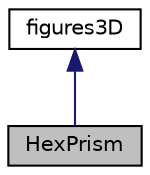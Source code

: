 digraph "HexPrism"
{
  edge [fontname="Helvetica",fontsize="10",labelfontname="Helvetica",labelfontsize="10"];
  node [fontname="Helvetica",fontsize="10",shape=record];
  Node1 [label="HexPrism",height=0.2,width=0.4,color="black", fillcolor="grey75", style="filled", fontcolor="black"];
  Node2 -> Node1 [dir="back",color="midnightblue",fontsize="10",style="solid",fontname="Helvetica"];
  Node2 [label="figures3D",height=0.2,width=0.4,color="black", fillcolor="white", style="filled",URL="$classfigures3_d.html",tooltip="Model szerokiego pojecia figury geometrycznej 3-wymiarowej, klasy nadrzednej. "];
}
